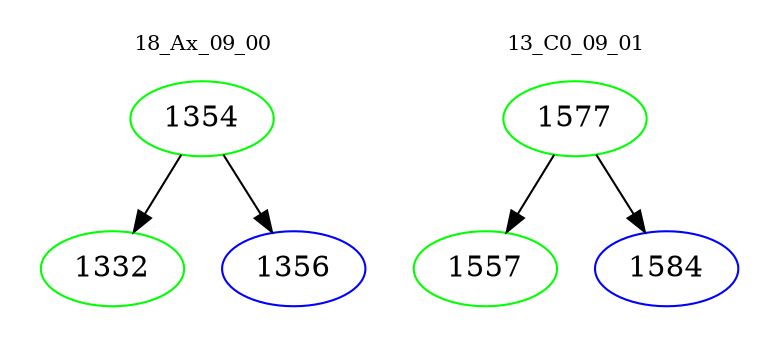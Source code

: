 digraph{
subgraph cluster_0 {
color = white
label = "18_Ax_09_00";
fontsize=10;
T0_1354 [label="1354", color="green"]
T0_1354 -> T0_1332 [color="black"]
T0_1332 [label="1332", color="green"]
T0_1354 -> T0_1356 [color="black"]
T0_1356 [label="1356", color="blue"]
}
subgraph cluster_1 {
color = white
label = "13_C0_09_01";
fontsize=10;
T1_1577 [label="1577", color="green"]
T1_1577 -> T1_1557 [color="black"]
T1_1557 [label="1557", color="green"]
T1_1577 -> T1_1584 [color="black"]
T1_1584 [label="1584", color="blue"]
}
}

